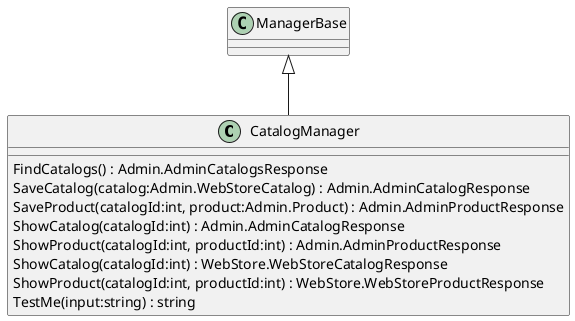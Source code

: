 @startuml
class CatalogManager {
    FindCatalogs() : Admin.AdminCatalogsResponse
    SaveCatalog(catalog:Admin.WebStoreCatalog) : Admin.AdminCatalogResponse
    SaveProduct(catalogId:int, product:Admin.Product) : Admin.AdminProductResponse
    ShowCatalog(catalogId:int) : Admin.AdminCatalogResponse
    ShowProduct(catalogId:int, productId:int) : Admin.AdminProductResponse
    ShowCatalog(catalogId:int) : WebStore.WebStoreCatalogResponse
    ShowProduct(catalogId:int, productId:int) : WebStore.WebStoreProductResponse
    TestMe(input:string) : string
}
ManagerBase <|-- CatalogManager
@enduml
